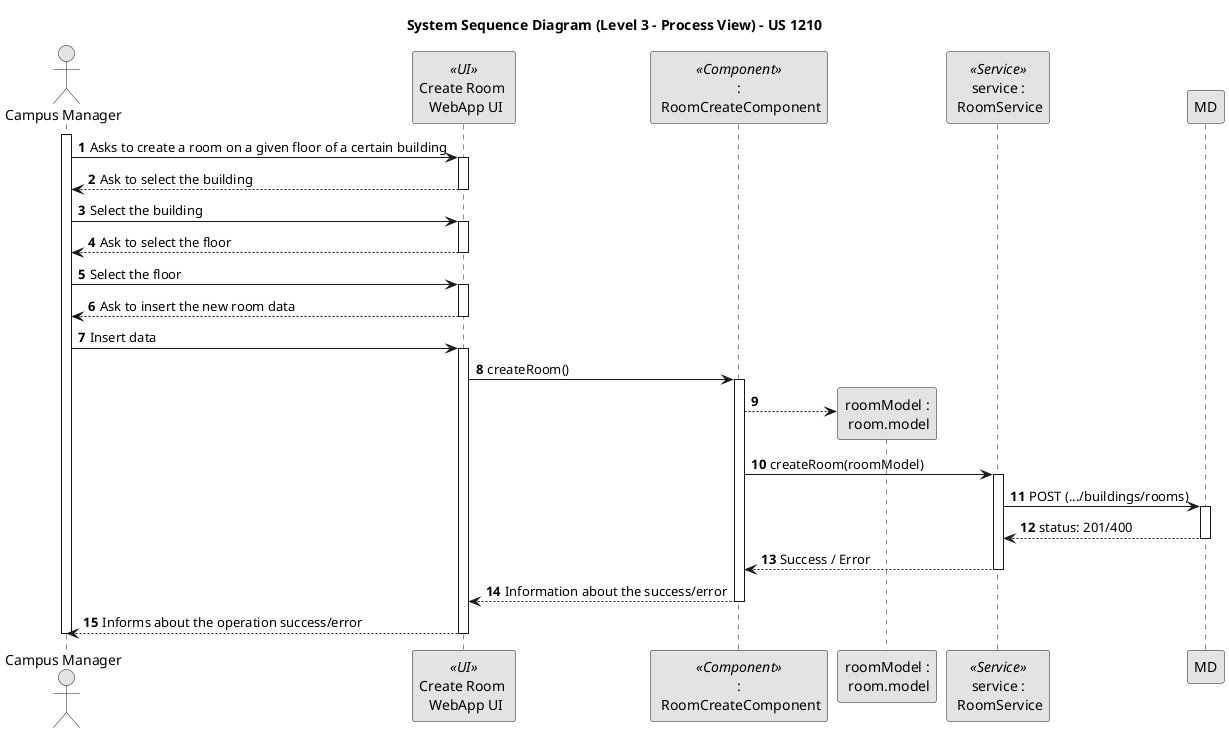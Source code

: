 @startuml
skinparam monochrome true
skinparam packageStyle rectangle
skinparam shadowing false

title System Sequence Diagram (Level 3 - Process View) - US 1210
autonumber

Actor "Campus Manager" as campusManager
participant "Create Room \n WebApp UI" as UI <<UI>>
participant ":\n RoomCreateComponent" as feComponent <<Component>>
participant "roomModel :\n room.model" as roomModel
participant "service :\n RoomService" as feService <<Service>>

activate campusManager
    campusManager -> UI : Asks to create a room on a given floor of a certain building
    activate UI
        UI --> campusManager : Ask to select the building
        'TODO
    deactivate UI

    campusManager -> UI : Select the building
    activate UI
        UI --> campusManager : Ask to select the floor
        'TODO
    deactivate UI

    campusManager -> UI : Select the floor
    activate UI
        UI --> campusManager : Ask to insert the new room data
    deactivate UI

    campusManager -> UI : Insert data
    activate UI
        UI -> feComponent : createRoom()
        activate feComponent
            feComponent --> roomModel** : 
            feComponent -> feService : createRoom(roomModel)
            activate feService
                ' TODO
                feService -> MD : POST (.../buildings/rooms)
                activate MD
                    feService <-- MD : status: 201/400
                deactivate MD
                ' -------
                feService --> feComponent : Success / Error
            deactivate feService

            feComponent --> UI : Information about the success/error

        deactivate feComponent
        UI --> campusManager : Informs about the operation success/error
    deactivate UI
deactivate campusManager

@enduml
